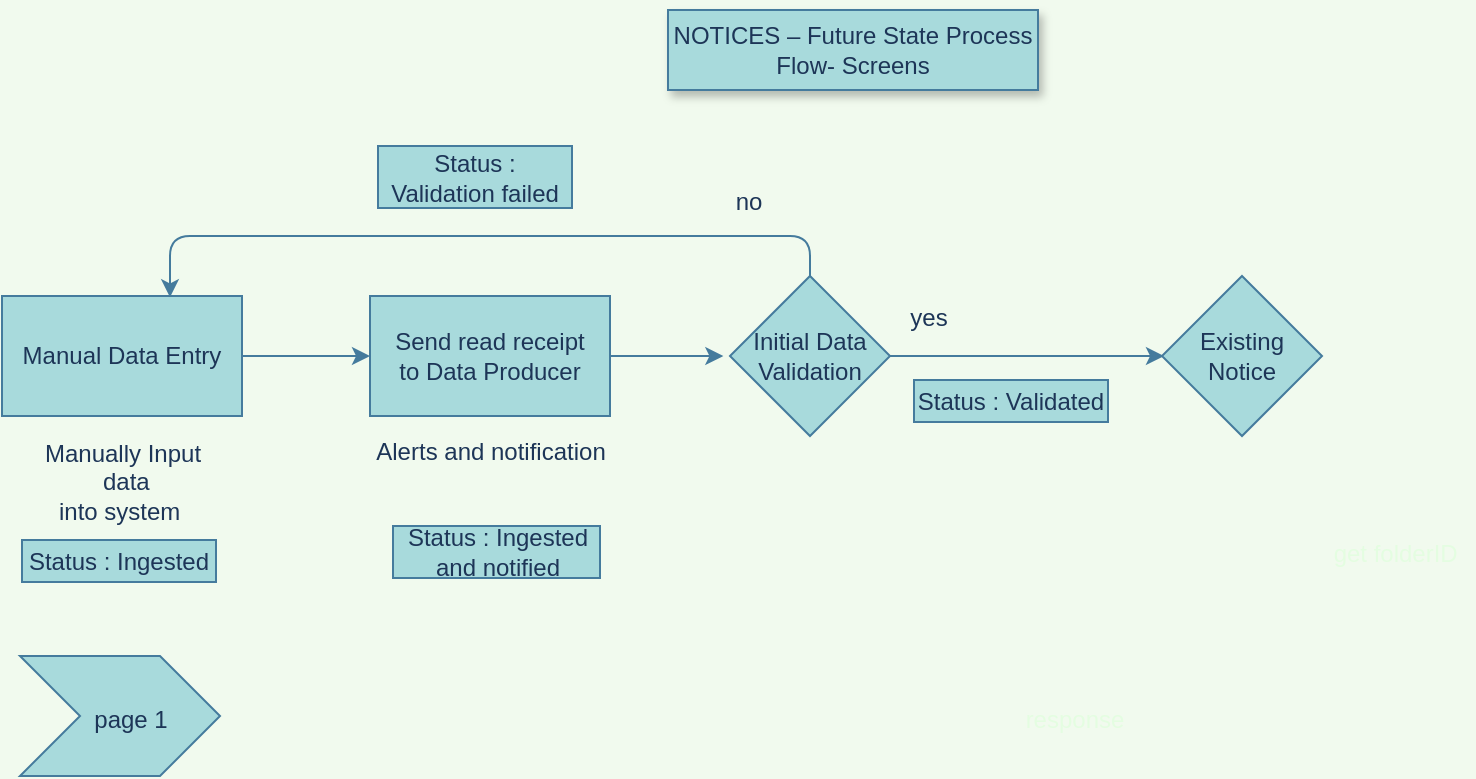 <mxfile version="20.0.3" type="github">
  <diagram id="kgpKYQtTHZ0yAKxKKP6v" name="Page-1">
    <mxGraphModel dx="1227" dy="836" grid="0" gridSize="3" guides="1" tooltips="1" connect="1" arrows="1" fold="1" page="0" pageScale="1" pageWidth="850" pageHeight="1100" background="#F1FAEE" math="0" shadow="0">
      <root>
        <mxCell id="0" />
        <mxCell id="1" parent="0" />
        <mxCell id="S-PPVUhzRQh5IIJFHJLY-30" value="NOTICES – Future State Process Flow- Screens" style="text;html=1;align=center;verticalAlign=middle;whiteSpace=wrap;rounded=0;shadow=1;fillColor=#A8DADC;strokeColor=#457B9D;fontColor=#1D3557;" parent="1" vertex="1">
          <mxGeometry x="73" y="-39" width="185" height="40" as="geometry" />
        </mxCell>
        <mxCell id="uPZaJIyxfJ7PoCBkE-e1-34" value="&lt;span style=&quot;color: rgba(0 , 0 , 0 , 0) ; font-family: monospace ; font-size: 0px&quot;&gt;g&lt;/span&gt;" style="text;html=1;align=center;verticalAlign=middle;resizable=0;points=[];autosize=1;fontColor=#1D3557;" parent="1" vertex="1">
          <mxGeometry x="440" y="250" width="20" height="20" as="geometry" />
        </mxCell>
        <mxCell id="dvgyM7u8hyRWz0DHKwGJ-25" value="&lt;font color=&quot;#e4fde1&quot;&gt;get folderID&amp;nbsp;&lt;/font&gt;" style="text;html=1;align=center;verticalAlign=middle;resizable=0;points=[];autosize=1;strokeColor=none;fillColor=none;fontColor=#1D3557;" parent="1" vertex="1">
          <mxGeometry x="400" y="224" width="76" height="18" as="geometry" />
        </mxCell>
        <mxCell id="dvgyM7u8hyRWz0DHKwGJ-28" value="&lt;font color=&quot;#e4fde1&quot;&gt;response&lt;/font&gt;" style="text;html=1;align=center;verticalAlign=middle;resizable=0;points=[];autosize=1;strokeColor=none;fillColor=none;fontColor=#1D3557;" parent="1" vertex="1">
          <mxGeometry x="246" y="307" width="60" height="18" as="geometry" />
        </mxCell>
        <mxCell id="CqV62fbAS8LgPtQLNMLc-6" style="edgeStyle=orthogonalEdgeStyle;curved=0;rounded=1;sketch=0;orthogonalLoop=1;jettySize=auto;html=1;exitX=1;exitY=0.5;exitDx=0;exitDy=0;entryX=0;entryY=0.5;entryDx=0;entryDy=0;fontColor=#1D3557;strokeColor=#457B9D;fillColor=#A8DADC;" edge="1" parent="1" source="CqV62fbAS8LgPtQLNMLc-2" target="CqV62fbAS8LgPtQLNMLc-5">
          <mxGeometry relative="1" as="geometry" />
        </mxCell>
        <mxCell id="CqV62fbAS8LgPtQLNMLc-2" value="Manual Data Entry" style="rounded=0;whiteSpace=wrap;html=1;sketch=0;fontColor=#1D3557;strokeColor=#457B9D;fillColor=#A8DADC;" vertex="1" parent="1">
          <mxGeometry x="-260" y="104" width="120" height="60" as="geometry" />
        </mxCell>
        <mxCell id="CqV62fbAS8LgPtQLNMLc-3" value="Manually Input&lt;br&gt;&amp;nbsp;data &lt;br&gt;into system&amp;nbsp;" style="text;html=1;align=center;verticalAlign=middle;resizable=0;points=[];autosize=1;strokeColor=none;fillColor=none;fontColor=#1D3557;" vertex="1" parent="1">
          <mxGeometry x="-248" y="169" width="96" height="55" as="geometry" />
        </mxCell>
        <mxCell id="CqV62fbAS8LgPtQLNMLc-4" value="Status : Ingested" style="whiteSpace=wrap;html=1;align=center;rounded=0;sketch=0;fontColor=#1D3557;strokeColor=#457B9D;fillColor=#A8DADC;" vertex="1" parent="1">
          <mxGeometry x="-250" y="226" width="97" height="21" as="geometry" />
        </mxCell>
        <mxCell id="CqV62fbAS8LgPtQLNMLc-9" style="edgeStyle=orthogonalEdgeStyle;curved=0;rounded=1;sketch=0;orthogonalLoop=1;jettySize=auto;html=1;exitX=1;exitY=0.5;exitDx=0;exitDy=0;entryX=-0.061;entryY=0.5;entryDx=0;entryDy=0;entryPerimeter=0;fontColor=#1D3557;strokeColor=#457B9D;fillColor=#A8DADC;" edge="1" parent="1" source="CqV62fbAS8LgPtQLNMLc-5">
          <mxGeometry relative="1" as="geometry">
            <mxPoint x="100.68" y="134" as="targetPoint" />
          </mxGeometry>
        </mxCell>
        <mxCell id="CqV62fbAS8LgPtQLNMLc-5" value="&lt;div&gt;Send read receipt&lt;/div&gt;&lt;div&gt;to Data Producer&lt;/div&gt;" style="rounded=0;whiteSpace=wrap;html=1;sketch=0;fontColor=#1D3557;strokeColor=#457B9D;fillColor=#A8DADC;" vertex="1" parent="1">
          <mxGeometry x="-76" y="104" width="120" height="60" as="geometry" />
        </mxCell>
        <mxCell id="CqV62fbAS8LgPtQLNMLc-7" value="Alerts and notification" style="text;html=1;align=center;verticalAlign=middle;resizable=0;points=[];autosize=1;strokeColor=none;fillColor=none;fontColor=#1D3557;" vertex="1" parent="1">
          <mxGeometry x="-82.5" y="169" width="133" height="26" as="geometry" />
        </mxCell>
        <mxCell id="CqV62fbAS8LgPtQLNMLc-10" value="Status : Ingested and notified" style="whiteSpace=wrap;html=1;align=center;rounded=0;sketch=0;fontColor=#1D3557;strokeColor=#457B9D;fillColor=#A8DADC;" vertex="1" parent="1">
          <mxGeometry x="-64.5" y="219" width="103.5" height="26" as="geometry" />
        </mxCell>
        <mxCell id="CqV62fbAS8LgPtQLNMLc-11" value="Status : Validated" style="whiteSpace=wrap;html=1;align=center;rounded=0;sketch=0;fontColor=#1D3557;strokeColor=#457B9D;fillColor=#A8DADC;" vertex="1" parent="1">
          <mxGeometry x="196" y="146" width="97" height="21" as="geometry" />
        </mxCell>
        <mxCell id="CqV62fbAS8LgPtQLNMLc-16" style="edgeStyle=orthogonalEdgeStyle;curved=0;rounded=1;sketch=0;orthogonalLoop=1;jettySize=auto;html=1;exitX=1;exitY=0.5;exitDx=0;exitDy=0;fontColor=#1D3557;strokeColor=#457B9D;fillColor=#A8DADC;" edge="1" parent="1" source="CqV62fbAS8LgPtQLNMLc-13">
          <mxGeometry relative="1" as="geometry">
            <mxPoint x="321" y="134" as="targetPoint" />
          </mxGeometry>
        </mxCell>
        <mxCell id="CqV62fbAS8LgPtQLNMLc-22" style="edgeStyle=orthogonalEdgeStyle;curved=0;rounded=1;sketch=0;orthogonalLoop=1;jettySize=auto;html=1;exitX=0.5;exitY=0;exitDx=0;exitDy=0;entryX=0.7;entryY=0.011;entryDx=0;entryDy=0;entryPerimeter=0;fontColor=#1D3557;strokeColor=#457B9D;fillColor=#A8DADC;" edge="1" parent="1" source="CqV62fbAS8LgPtQLNMLc-13" target="CqV62fbAS8LgPtQLNMLc-2">
          <mxGeometry relative="1" as="geometry" />
        </mxCell>
        <mxCell id="CqV62fbAS8LgPtQLNMLc-13" value="Initial Data Validation" style="rhombus;whiteSpace=wrap;html=1;rounded=0;sketch=0;fontColor=#1D3557;strokeColor=#457B9D;fillColor=#A8DADC;" vertex="1" parent="1">
          <mxGeometry x="104" y="94" width="80" height="80" as="geometry" />
        </mxCell>
        <mxCell id="CqV62fbAS8LgPtQLNMLc-23" value="Status : Validation failed" style="whiteSpace=wrap;html=1;align=center;rounded=0;sketch=0;fontColor=#1D3557;strokeColor=#457B9D;fillColor=#A8DADC;" vertex="1" parent="1">
          <mxGeometry x="-72" y="29" width="97" height="31" as="geometry" />
        </mxCell>
        <mxCell id="CqV62fbAS8LgPtQLNMLc-24" value="no" style="text;html=1;align=center;verticalAlign=middle;resizable=0;points=[];autosize=1;strokeColor=none;fillColor=none;fontColor=#1D3557;" vertex="1" parent="1">
          <mxGeometry x="97" y="44" width="31" height="26" as="geometry" />
        </mxCell>
        <mxCell id="CqV62fbAS8LgPtQLNMLc-25" value="yes" style="text;html=1;align=center;verticalAlign=middle;resizable=0;points=[];autosize=1;strokeColor=none;fillColor=none;fontColor=#1D3557;" vertex="1" parent="1">
          <mxGeometry x="184" y="102" width="37" height="26" as="geometry" />
        </mxCell>
        <mxCell id="CqV62fbAS8LgPtQLNMLc-27" value="" style="html=1;shadow=0;dashed=0;align=center;verticalAlign=middle;shape=mxgraph.arrows2.arrow;dy=0;dx=30;notch=30;rounded=0;sketch=0;fontColor=#1D3557;strokeColor=#457B9D;fillColor=#A8DADC;" vertex="1" parent="1">
          <mxGeometry x="-251" y="284" width="100" height="60" as="geometry" />
        </mxCell>
        <mxCell id="CqV62fbAS8LgPtQLNMLc-28" value="page 1" style="text;html=1;align=center;verticalAlign=middle;resizable=0;points=[];autosize=1;strokeColor=none;fillColor=none;fontColor=#1D3557;" vertex="1" parent="1">
          <mxGeometry x="-224" y="303" width="55" height="26" as="geometry" />
        </mxCell>
        <mxCell id="CqV62fbAS8LgPtQLNMLc-29" value="Existing Notice" style="rhombus;whiteSpace=wrap;html=1;rounded=0;sketch=0;fontColor=#1D3557;strokeColor=#457B9D;fillColor=#A8DADC;" vertex="1" parent="1">
          <mxGeometry x="320" y="94" width="80" height="80" as="geometry" />
        </mxCell>
      </root>
    </mxGraphModel>
  </diagram>
</mxfile>
